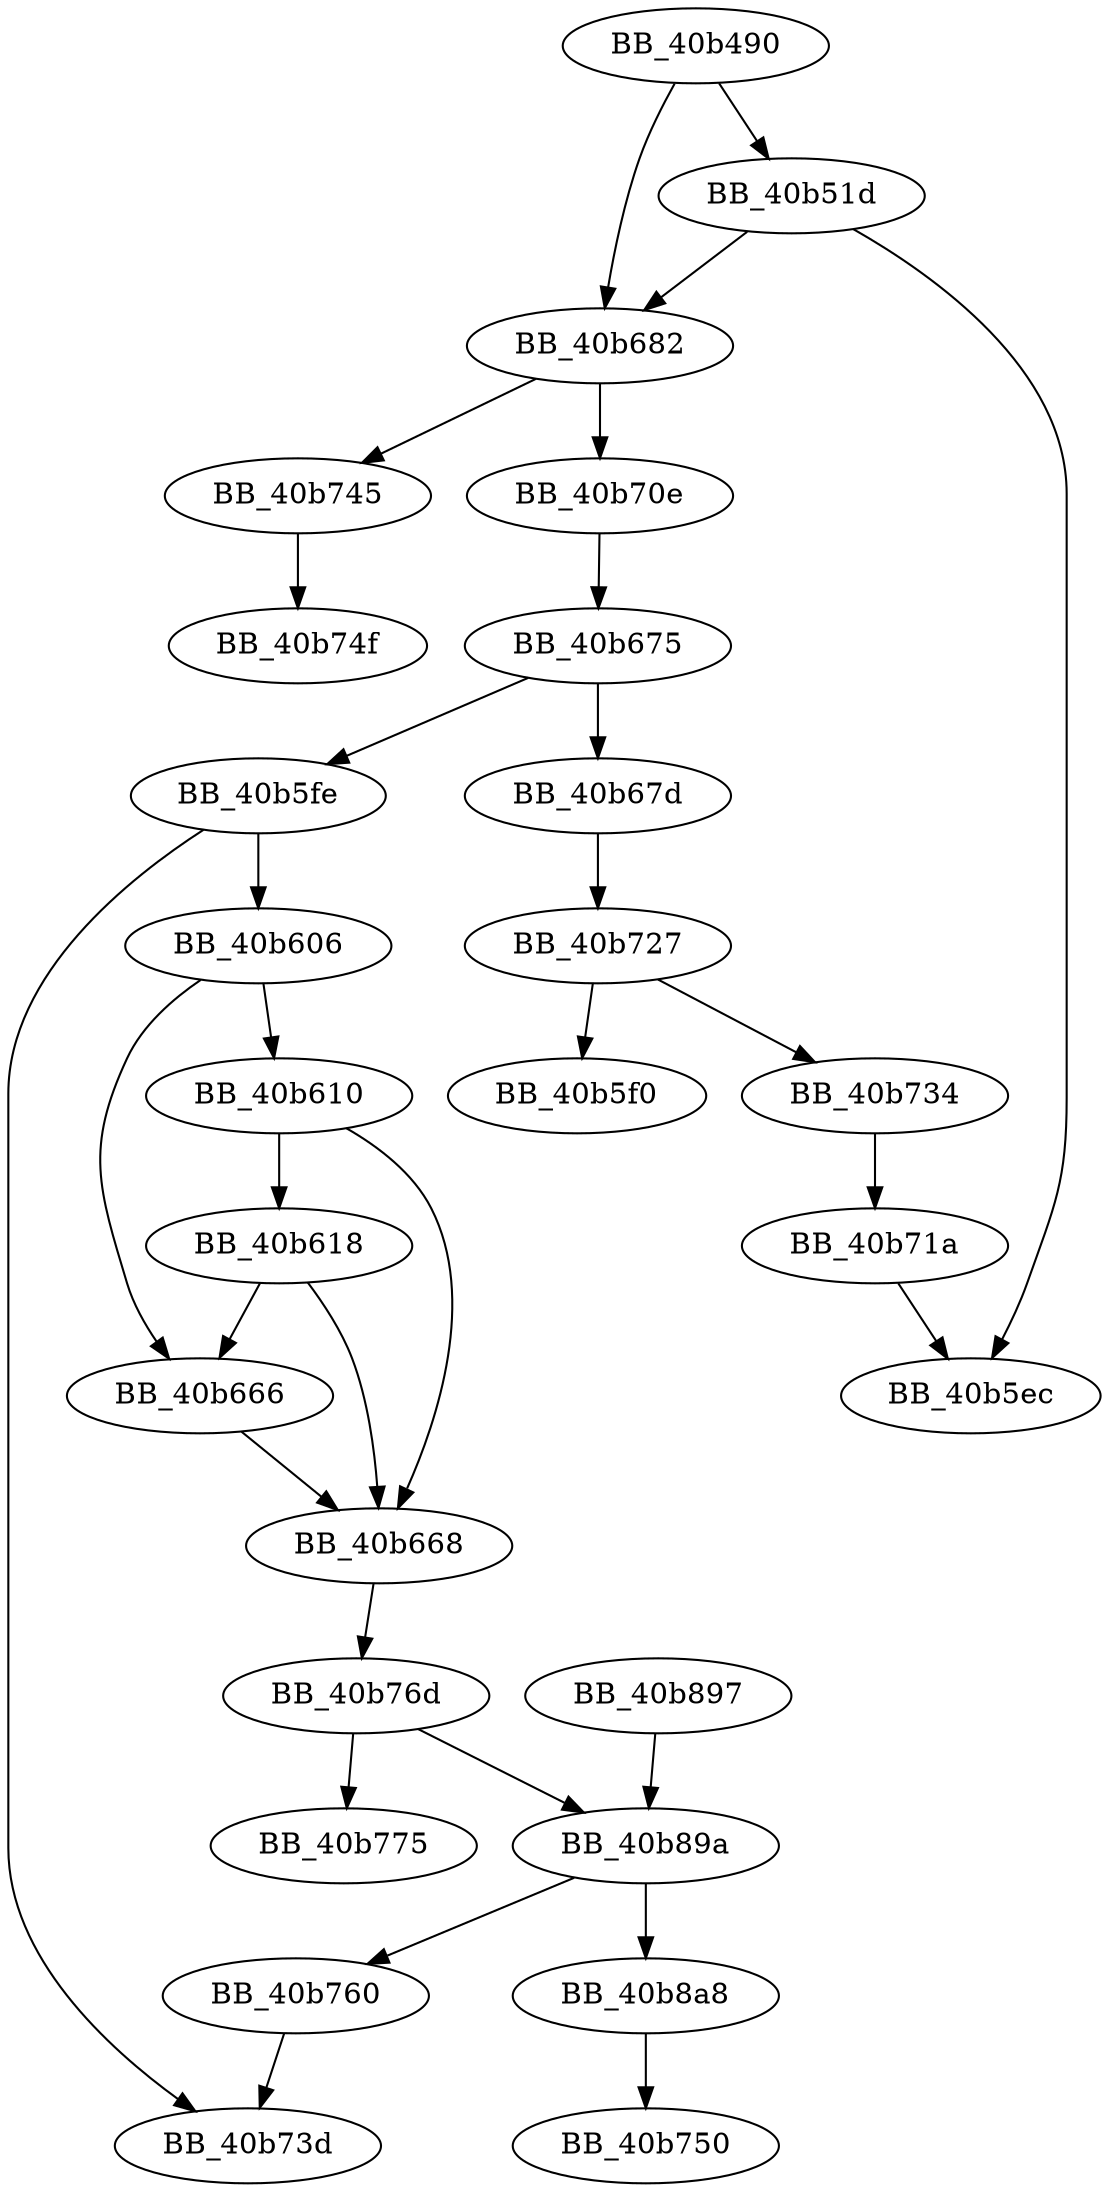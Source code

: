 DiGraph sub_40B490{
BB_40b490->BB_40b51d
BB_40b490->BB_40b682
BB_40b51d->BB_40b5ec
BB_40b51d->BB_40b682
BB_40b5fe->BB_40b606
BB_40b5fe->BB_40b73d
BB_40b606->BB_40b610
BB_40b606->BB_40b666
BB_40b610->BB_40b618
BB_40b610->BB_40b668
BB_40b618->BB_40b666
BB_40b618->BB_40b668
BB_40b666->BB_40b668
BB_40b668->BB_40b76d
BB_40b675->BB_40b5fe
BB_40b675->BB_40b67d
BB_40b67d->BB_40b727
BB_40b682->BB_40b70e
BB_40b682->BB_40b745
BB_40b70e->BB_40b675
BB_40b71a->BB_40b5ec
BB_40b727->BB_40b5f0
BB_40b727->BB_40b734
BB_40b734->BB_40b71a
BB_40b745->BB_40b74f
BB_40b760->BB_40b73d
BB_40b76d->BB_40b775
BB_40b76d->BB_40b89a
BB_40b897->BB_40b89a
BB_40b89a->BB_40b760
BB_40b89a->BB_40b8a8
BB_40b8a8->BB_40b750
}
